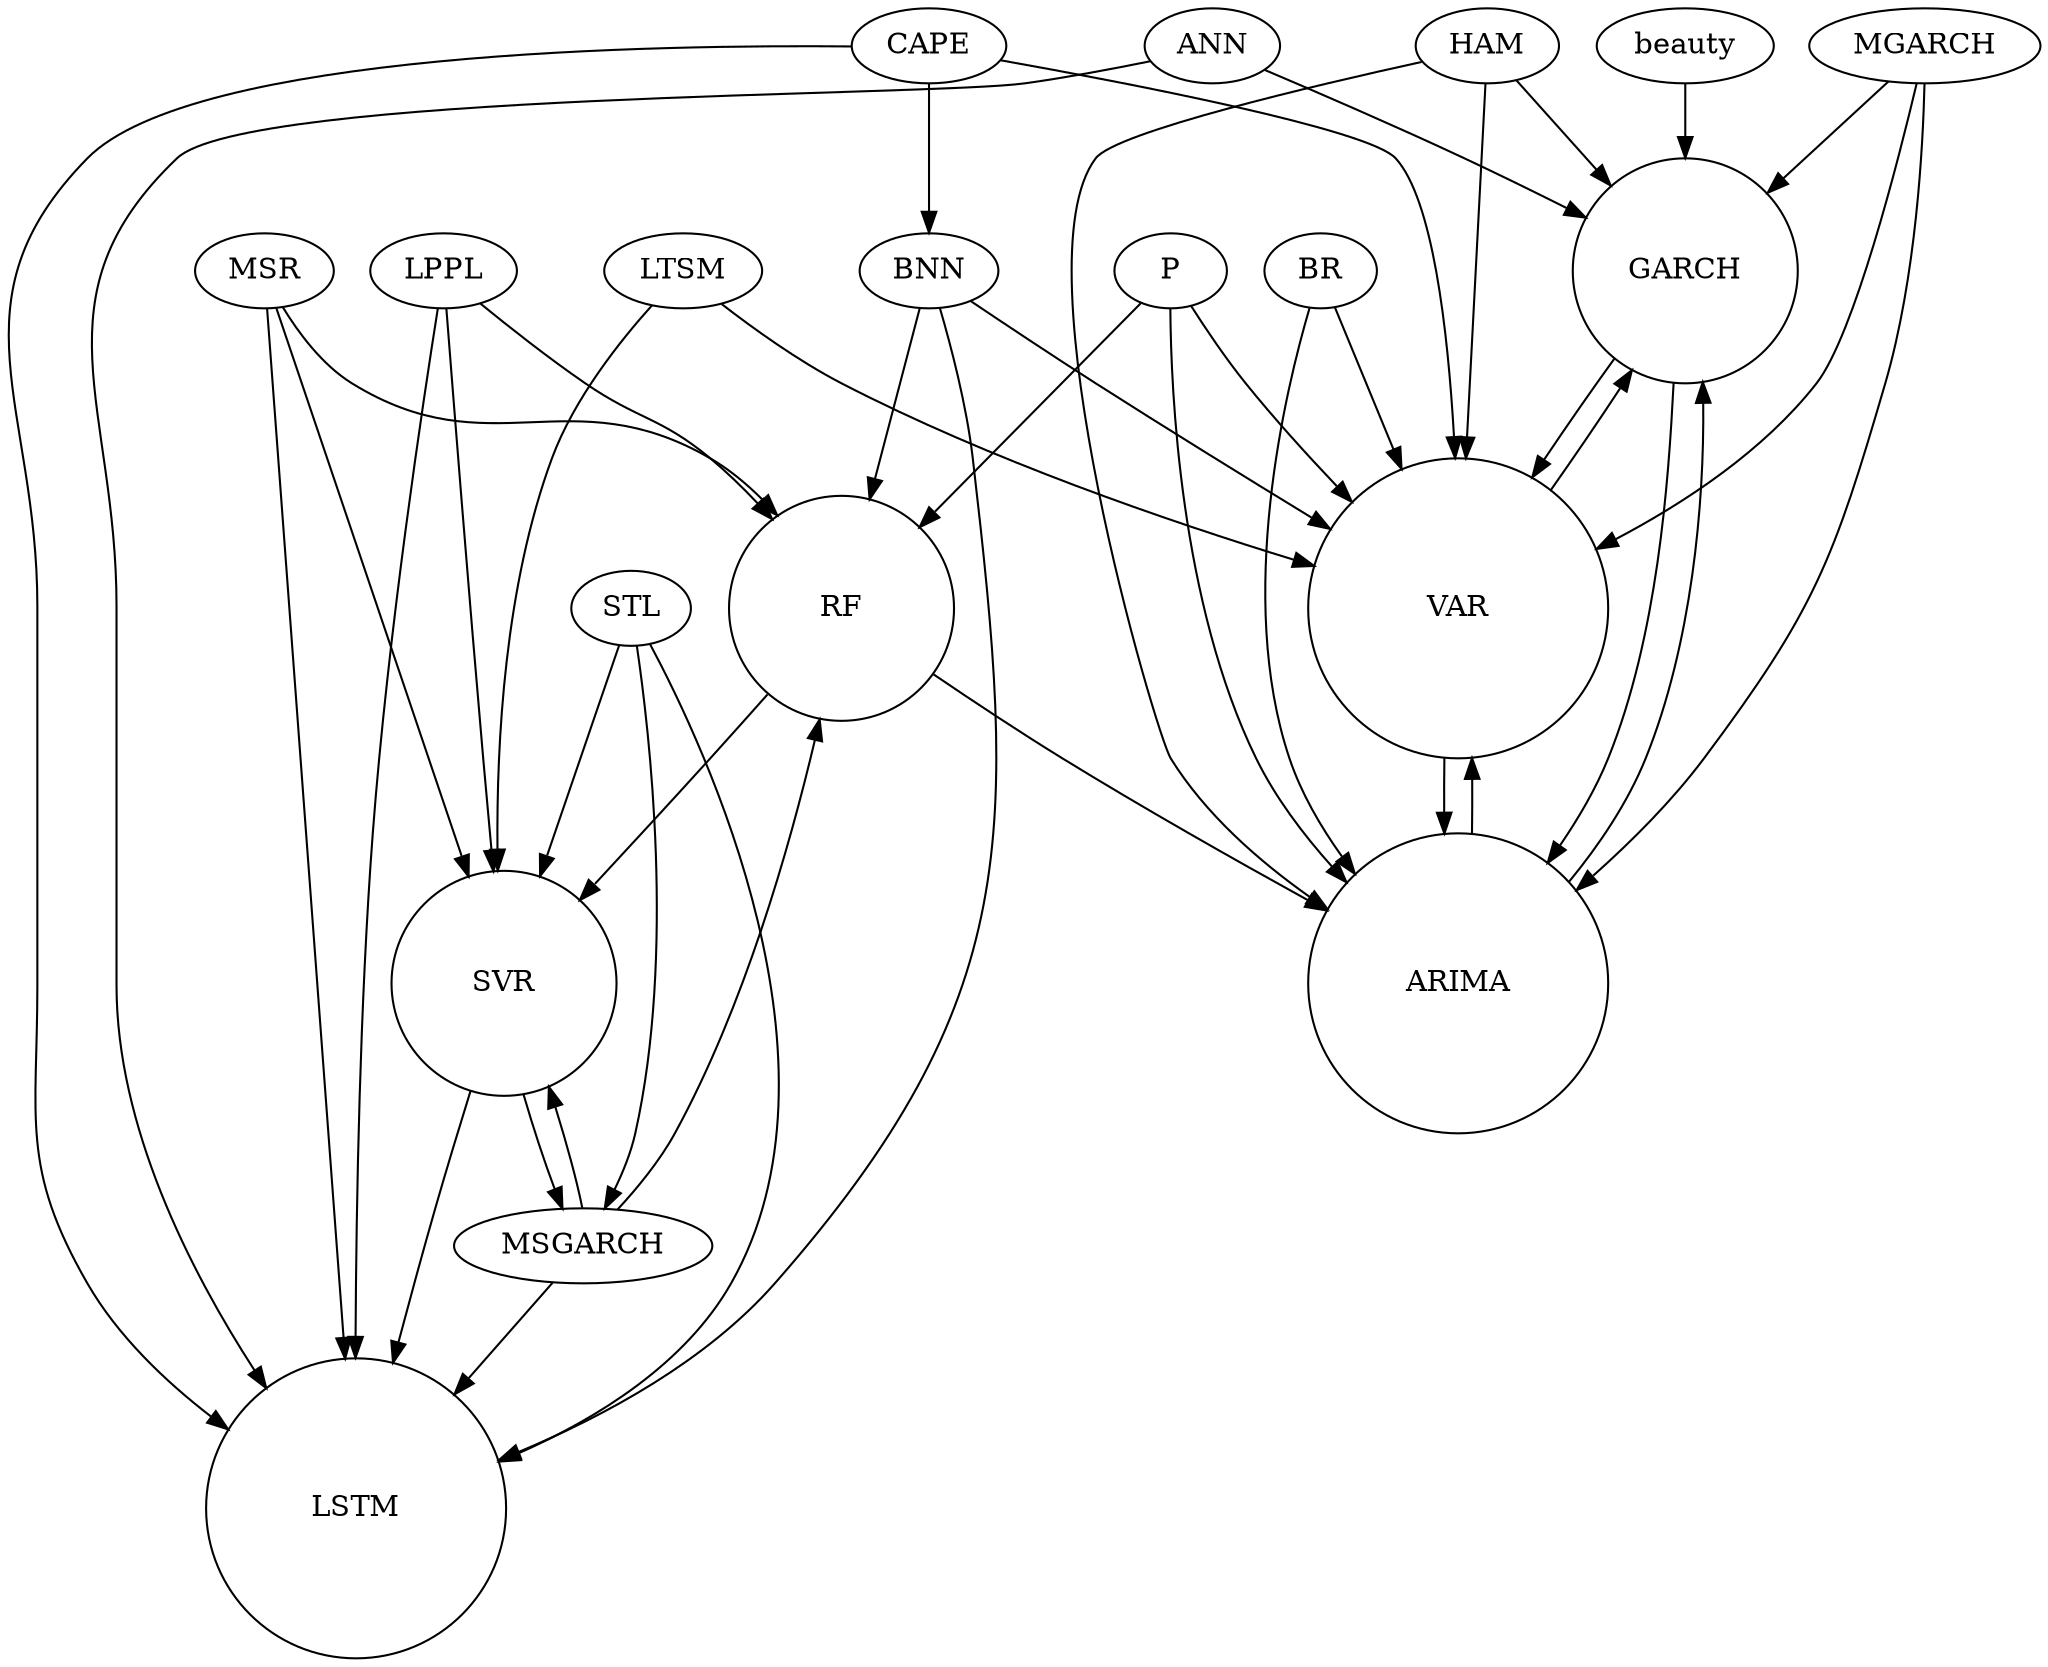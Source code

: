 digraph {
    beauty: true,
    
    ANN -> GARCH;
    ANN -> LSTM;
    BR -> VAR;
    BR -> ARIMA;
    VAR -> GARCH;
    VAR -> ARIMA;
    ARIMA -> VAR;
    ARIMA -> GARCH;
    GARCH -> VAR;
    GARCH -> ARIMA;
    MSR -> RF;
    MSR -> LSTM;
    MSR -> SVR;
    SVR -> LSTM;
    SVR -> MSGARCH;
    LPPL -> RF;
    LPPL -> LSTM;
    LPPL -> SVR;
    STL -> LSTM;
    STL -> SVR;
    STL -> MSGARCH;
    MGARCH -> ARIMA;
    MGARCH -> VAR;
    MGARCH -> GARCH;
    BNN -> LSTM;
    BNN -> RF;
    BNN -> VAR;
    LTSM -> SVR;
    LTSM -> VAR;
    HAM -> ARIMA;
    HAM -> VAR;
    HAM -> GARCH;
    CAPE -> VAR;
    CAPE -> LSTM;
    CAPE -> BNN;
    MSGARCH -> SVR;
    MSGARCH -> LSTM;
    MSGARCH -> RF;
    RF -> ARIMA;
    RF -> SVR;
    P -> ARIMA;
    P -> VAR;
    P -> RF;

    // update size

    //ranksep = 1;
    //nodesep = 0.5;
    //rankdir=LR;
    
    // make the node bigger

    {
        LSTM[height=2, width=2];
        ARIMA[height=2, width=2];
        VAR[height=2, width=2];

        GARCH[height=1.5, width=1.5];
        SVR[height=1.5, width=1.5];
        RF[height=1.5, width=1.5];
    }
}   
